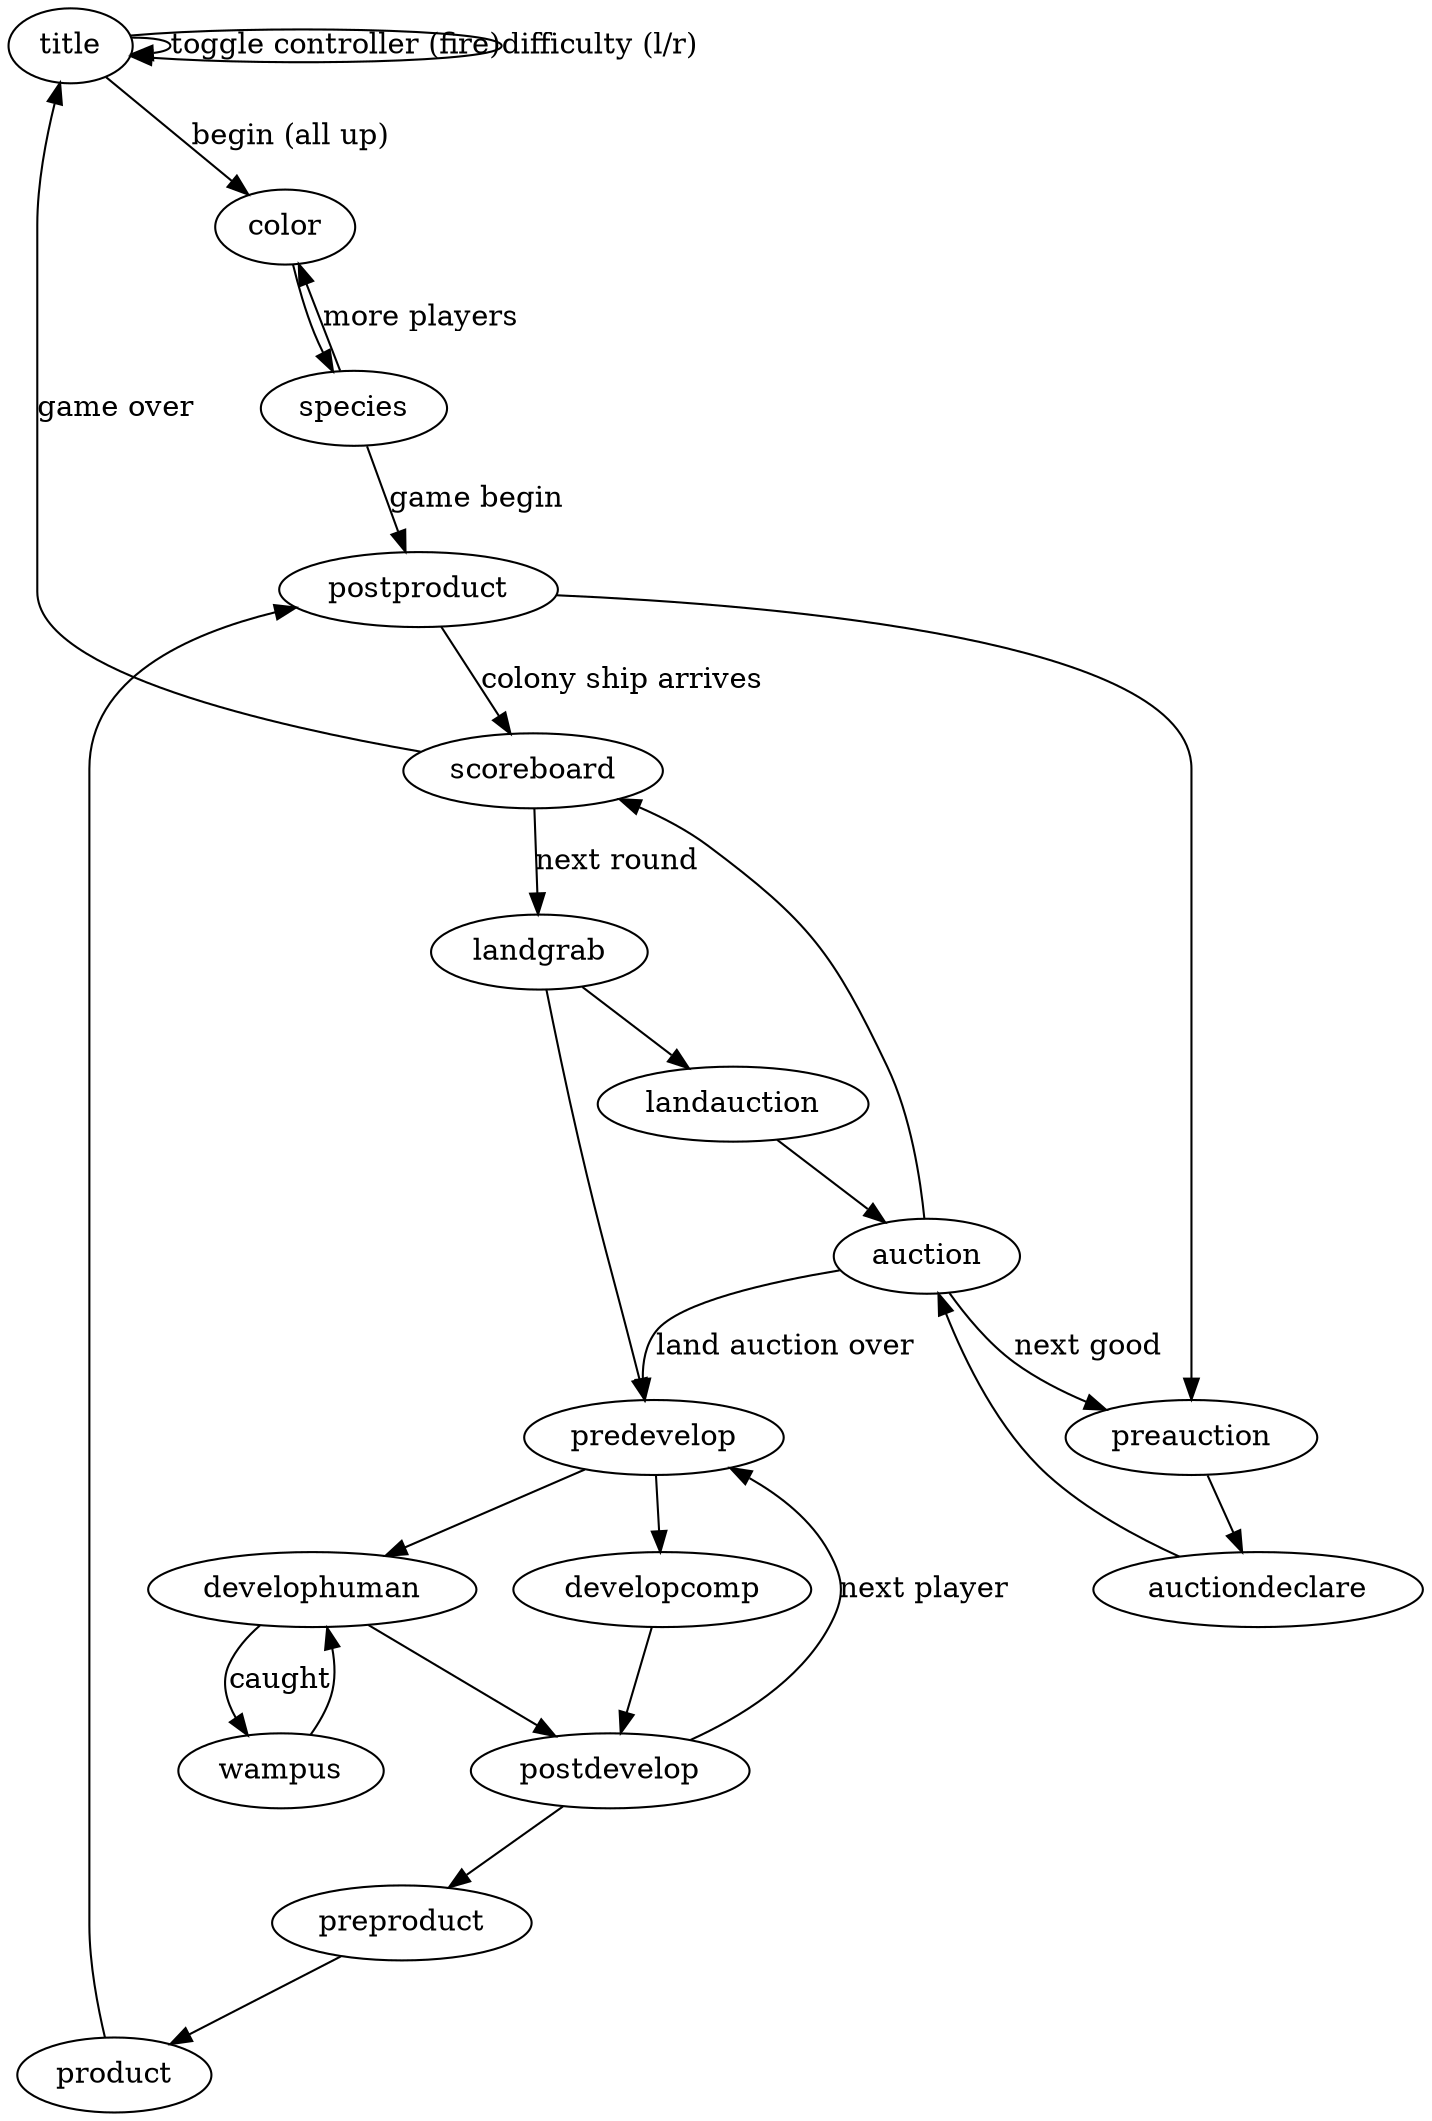/* dot states.dot -Tpng -o states.png */
digraph states {
	title -> title [label="toggle controller (fire)"];
	title -> title [label="difficulty (l/r)"];
	title -> color [label="begin (all up)"];
	color -> species;
	species -> color [label="more players"];
	species -> postproduct [label="game begin"];
	postproduct -> scoreboard [label="colony ship arrives"];
	scoreboard -> title [label="game over"];
	scoreboard -> landgrab [label="next round"];
	landgrab -> landauction;
	landauction -> auction;
	auction -> predevelop [label="land auction over"];
	landgrab -> predevelop;
	predevelop -> develophuman;
	develophuman -> wampus [label="caught"];
	wampus -> develophuman;
	develophuman -> postdevelop;
	predevelop -> developcomp;
	developcomp -> postdevelop;
	postdevelop -> predevelop [label="next player"];
	postdevelop -> preproduct;
	preproduct -> product;
	product -> postproduct;
	postproduct -> preauction;
	preauction -> auctiondeclare;
	auctiondeclare -> auction;
	auction -> preauction [label="next good"];
	auction -> scoreboard;
}
